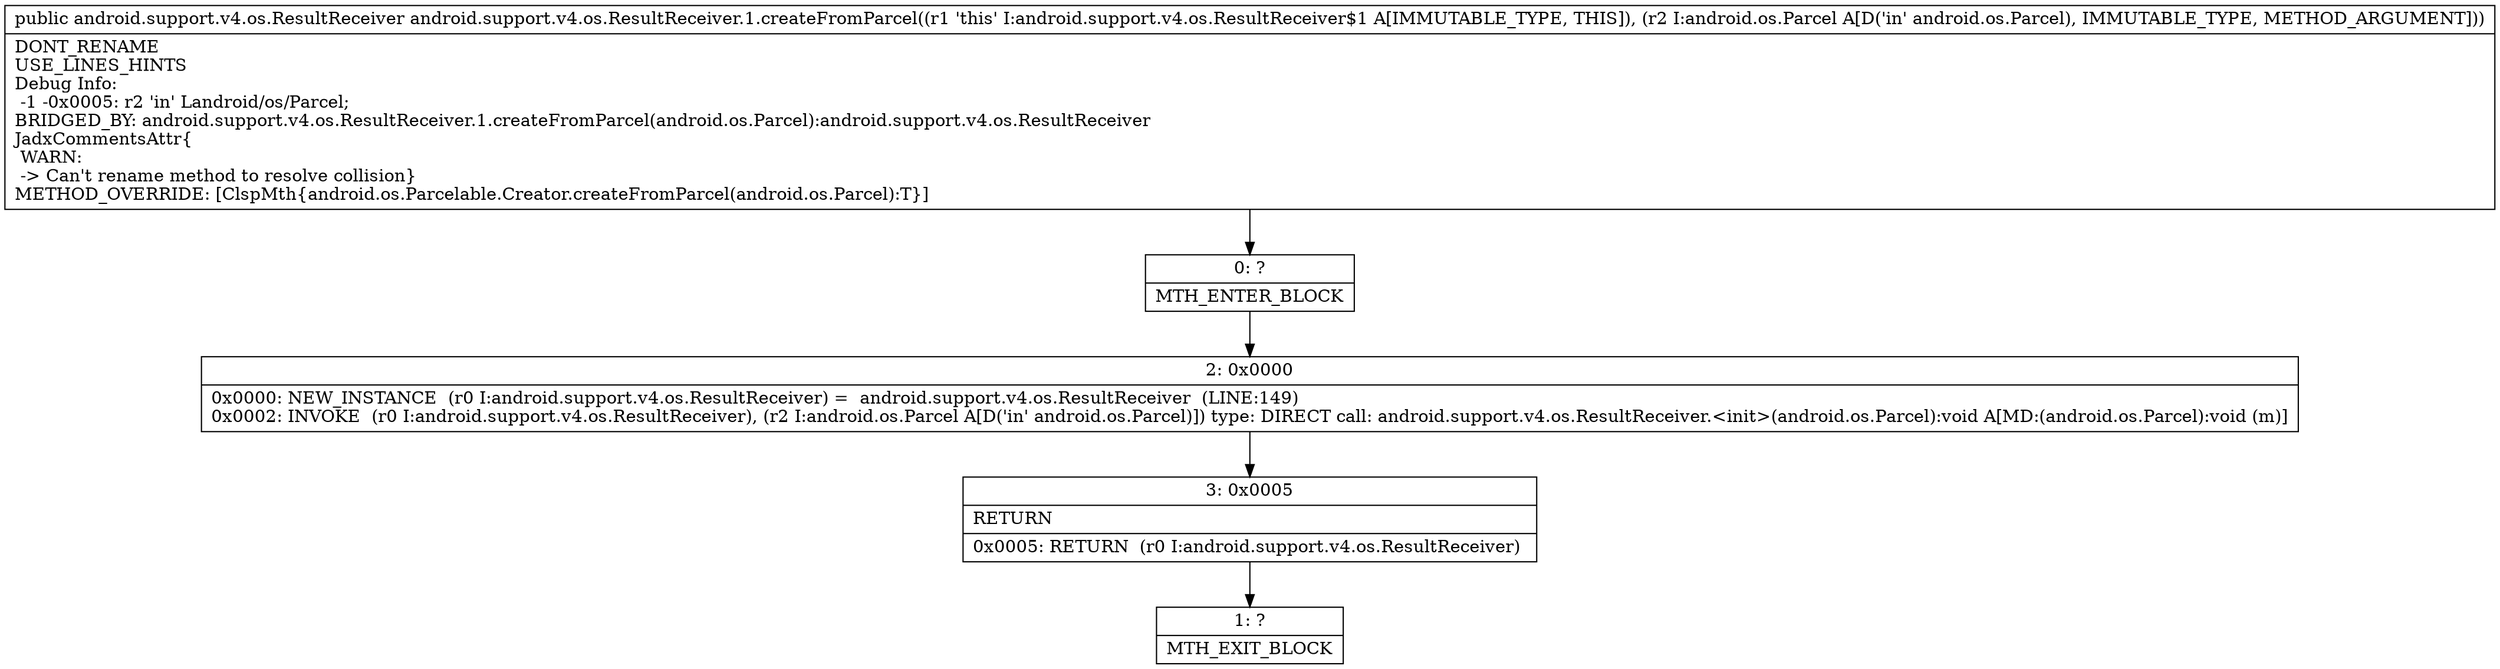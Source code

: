 digraph "CFG forandroid.support.v4.os.ResultReceiver.1.createFromParcel(Landroid\/os\/Parcel;)Landroid\/support\/v4\/os\/ResultReceiver;" {
Node_0 [shape=record,label="{0\:\ ?|MTH_ENTER_BLOCK\l}"];
Node_2 [shape=record,label="{2\:\ 0x0000|0x0000: NEW_INSTANCE  (r0 I:android.support.v4.os.ResultReceiver) =  android.support.v4.os.ResultReceiver  (LINE:149)\l0x0002: INVOKE  (r0 I:android.support.v4.os.ResultReceiver), (r2 I:android.os.Parcel A[D('in' android.os.Parcel)]) type: DIRECT call: android.support.v4.os.ResultReceiver.\<init\>(android.os.Parcel):void A[MD:(android.os.Parcel):void (m)]\l}"];
Node_3 [shape=record,label="{3\:\ 0x0005|RETURN\l|0x0005: RETURN  (r0 I:android.support.v4.os.ResultReceiver) \l}"];
Node_1 [shape=record,label="{1\:\ ?|MTH_EXIT_BLOCK\l}"];
MethodNode[shape=record,label="{public android.support.v4.os.ResultReceiver android.support.v4.os.ResultReceiver.1.createFromParcel((r1 'this' I:android.support.v4.os.ResultReceiver$1 A[IMMUTABLE_TYPE, THIS]), (r2 I:android.os.Parcel A[D('in' android.os.Parcel), IMMUTABLE_TYPE, METHOD_ARGUMENT]))  | DONT_RENAME\lUSE_LINES_HINTS\lDebug Info:\l  \-1 \-0x0005: r2 'in' Landroid\/os\/Parcel;\lBRIDGED_BY: android.support.v4.os.ResultReceiver.1.createFromParcel(android.os.Parcel):android.support.v4.os.ResultReceiver\lJadxCommentsAttr\{\l WARN: \l \-\> Can't rename method to resolve collision\}\lMETHOD_OVERRIDE: [ClspMth\{android.os.Parcelable.Creator.createFromParcel(android.os.Parcel):T\}]\l}"];
MethodNode -> Node_0;Node_0 -> Node_2;
Node_2 -> Node_3;
Node_3 -> Node_1;
}


